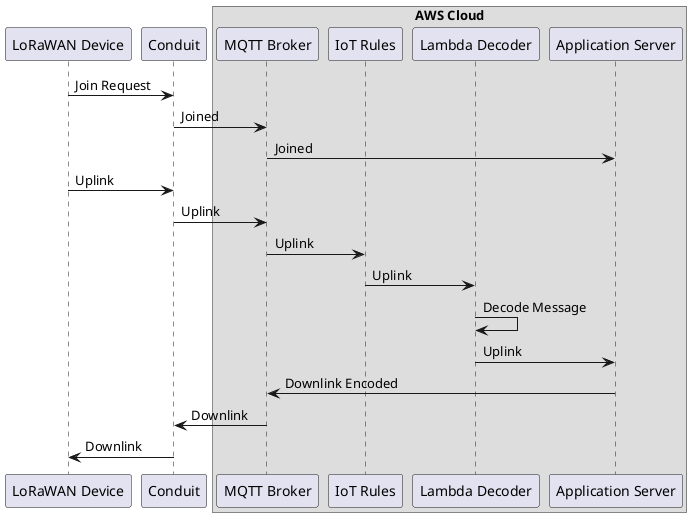 @startuml "Cloud Decoder"

participant "LoRaWAN Device" as LWD
participant "Conduit" as CDT

box "AWS Cloud"
participant "MQTT Broker" as MB
participant "IoT Rules" as IR
participant "Lambda Decoder" as LD
participant "Application Server" as AS

end box

LWD -> CDT : Join Request
CDT -> MB : Joined
MB -> AS : Joined

LWD -> CDT : Uplink
CDT -> MB : Uplink
MB -> IR : Uplink
IR -> LD : Uplink
LD -> LD : Decode Message
LD -> AS : Uplink


MB <- AS : Downlink Encoded
CDT <- MB : Downlink
LWD <- CDT : Downlink

@enduml

